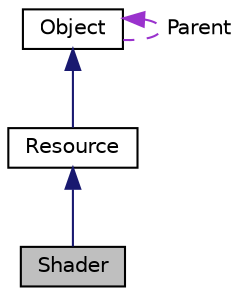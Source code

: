 digraph "Shader"
{
  edge [fontname="Helvetica",fontsize="10",labelfontname="Helvetica",labelfontsize="10"];
  node [fontname="Helvetica",fontsize="10",shape=record];
  Node1 [label="Shader",height=0.2,width=0.4,color="black", fillcolor="grey75", style="filled", fontcolor="black"];
  Node2 -> Node1 [dir="back",color="midnightblue",fontsize="10",style="solid",fontname="Helvetica"];
  Node2 [label="Resource",height=0.2,width=0.4,color="black", fillcolor="white", style="filled",URL="$class_resource.html"];
  Node3 -> Node2 [dir="back",color="midnightblue",fontsize="10",style="solid",fontname="Helvetica"];
  Node3 [label="Object",height=0.2,width=0.4,color="black", fillcolor="white", style="filled",URL="$class_object.html"];
  Node3 -> Node3 [dir="back",color="darkorchid3",fontsize="10",style="dashed",label=" Parent" ,fontname="Helvetica"];
}
